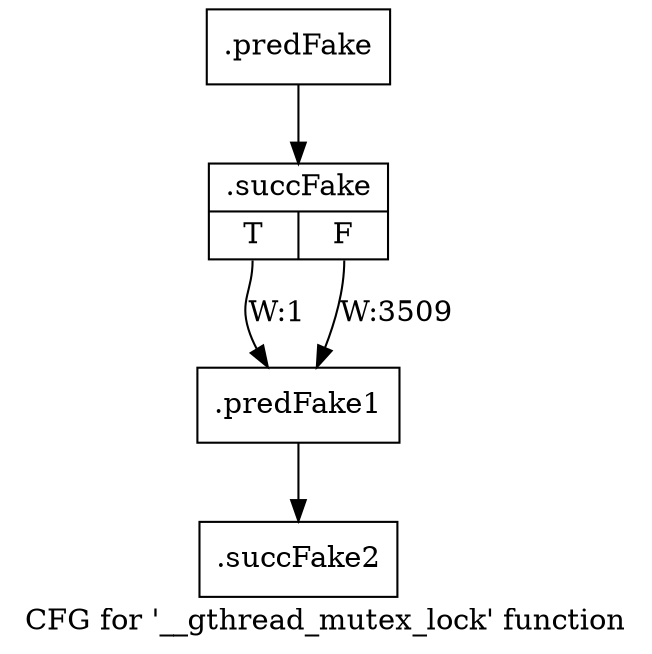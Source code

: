 digraph "CFG for '__gthread_mutex_lock' function" {
	label="CFG for '__gthread_mutex_lock' function";

	Node0x58d1d80 [shape=record,filename="",linenumber="",label="{.predFake}"];
	Node0x58d1d80 -> Node0x509c2e0[ callList="" memoryops="" filename="/mnt/xilinx/Vitis_HLS/2021.2/tps/lnx64/gcc-6.2.0/lib/gcc/x86_64-pc-linux-gnu/6.2.0/../../../../include/c++/6.2.0/x86_64-pc-linux-gnu/bits/gthr-default.h" execusionnum="3508"];
	Node0x509c2e0 [shape=record,filename="/mnt/xilinx/Vitis_HLS/2021.2/tps/lnx64/gcc-6.2.0/lib/gcc/x86_64-pc-linux-gnu/6.2.0/../../../../include/c++/6.2.0/x86_64-pc-linux-gnu/bits/gthr-default.h",linenumber="747",label="{.succFake|{<s0>T|<s1>F}}"];
	Node0x509c2e0:s0 -> Node0x58d2b90[label="W:1" callList="" memoryops="" filename="/mnt/xilinx/Vitis_HLS/2021.2/tps/lnx64/gcc-6.2.0/lib/gcc/x86_64-pc-linux-gnu/6.2.0/../../../../include/c++/6.2.0/x86_64-pc-linux-gnu/bits/gthr-default.h" execusionnum="0"];
	Node0x509c2e0:s1 -> Node0x58d2b90[label="W:3509" callList="" memoryops="" filename="/mnt/xilinx/Vitis_HLS/2021.2/tps/lnx64/gcc-6.2.0/lib/gcc/x86_64-pc-linux-gnu/6.2.0/../../../../include/c++/6.2.0/x86_64-pc-linux-gnu/bits/gthr-default.h" execusionnum="3508"];
	Node0x58d2b90 [shape=record,filename="/mnt/xilinx/Vitis_HLS/2021.2/tps/lnx64/gcc-6.2.0/lib/gcc/x86_64-pc-linux-gnu/6.2.0/../../../../include/c++/6.2.0/x86_64-pc-linux-gnu/bits/gthr-default.h",linenumber="751",label="{.predFake1}"];
	Node0x58d2b90 -> Node0x509c580[ callList="" memoryops="" filename="/mnt/xilinx/Vitis_HLS/2021.2/tps/lnx64/gcc-6.2.0/lib/gcc/x86_64-pc-linux-gnu/6.2.0/../../../../include/c++/6.2.0/x86_64-pc-linux-gnu/bits/gthr-default.h" execusionnum="3508"];
	Node0x509c580 [shape=record,filename="/mnt/xilinx/Vitis_HLS/2021.2/tps/lnx64/gcc-6.2.0/lib/gcc/x86_64-pc-linux-gnu/6.2.0/../../../../include/c++/6.2.0/x86_64-pc-linux-gnu/bits/gthr-default.h",linenumber="751",label="{.succFake2}"];
}
